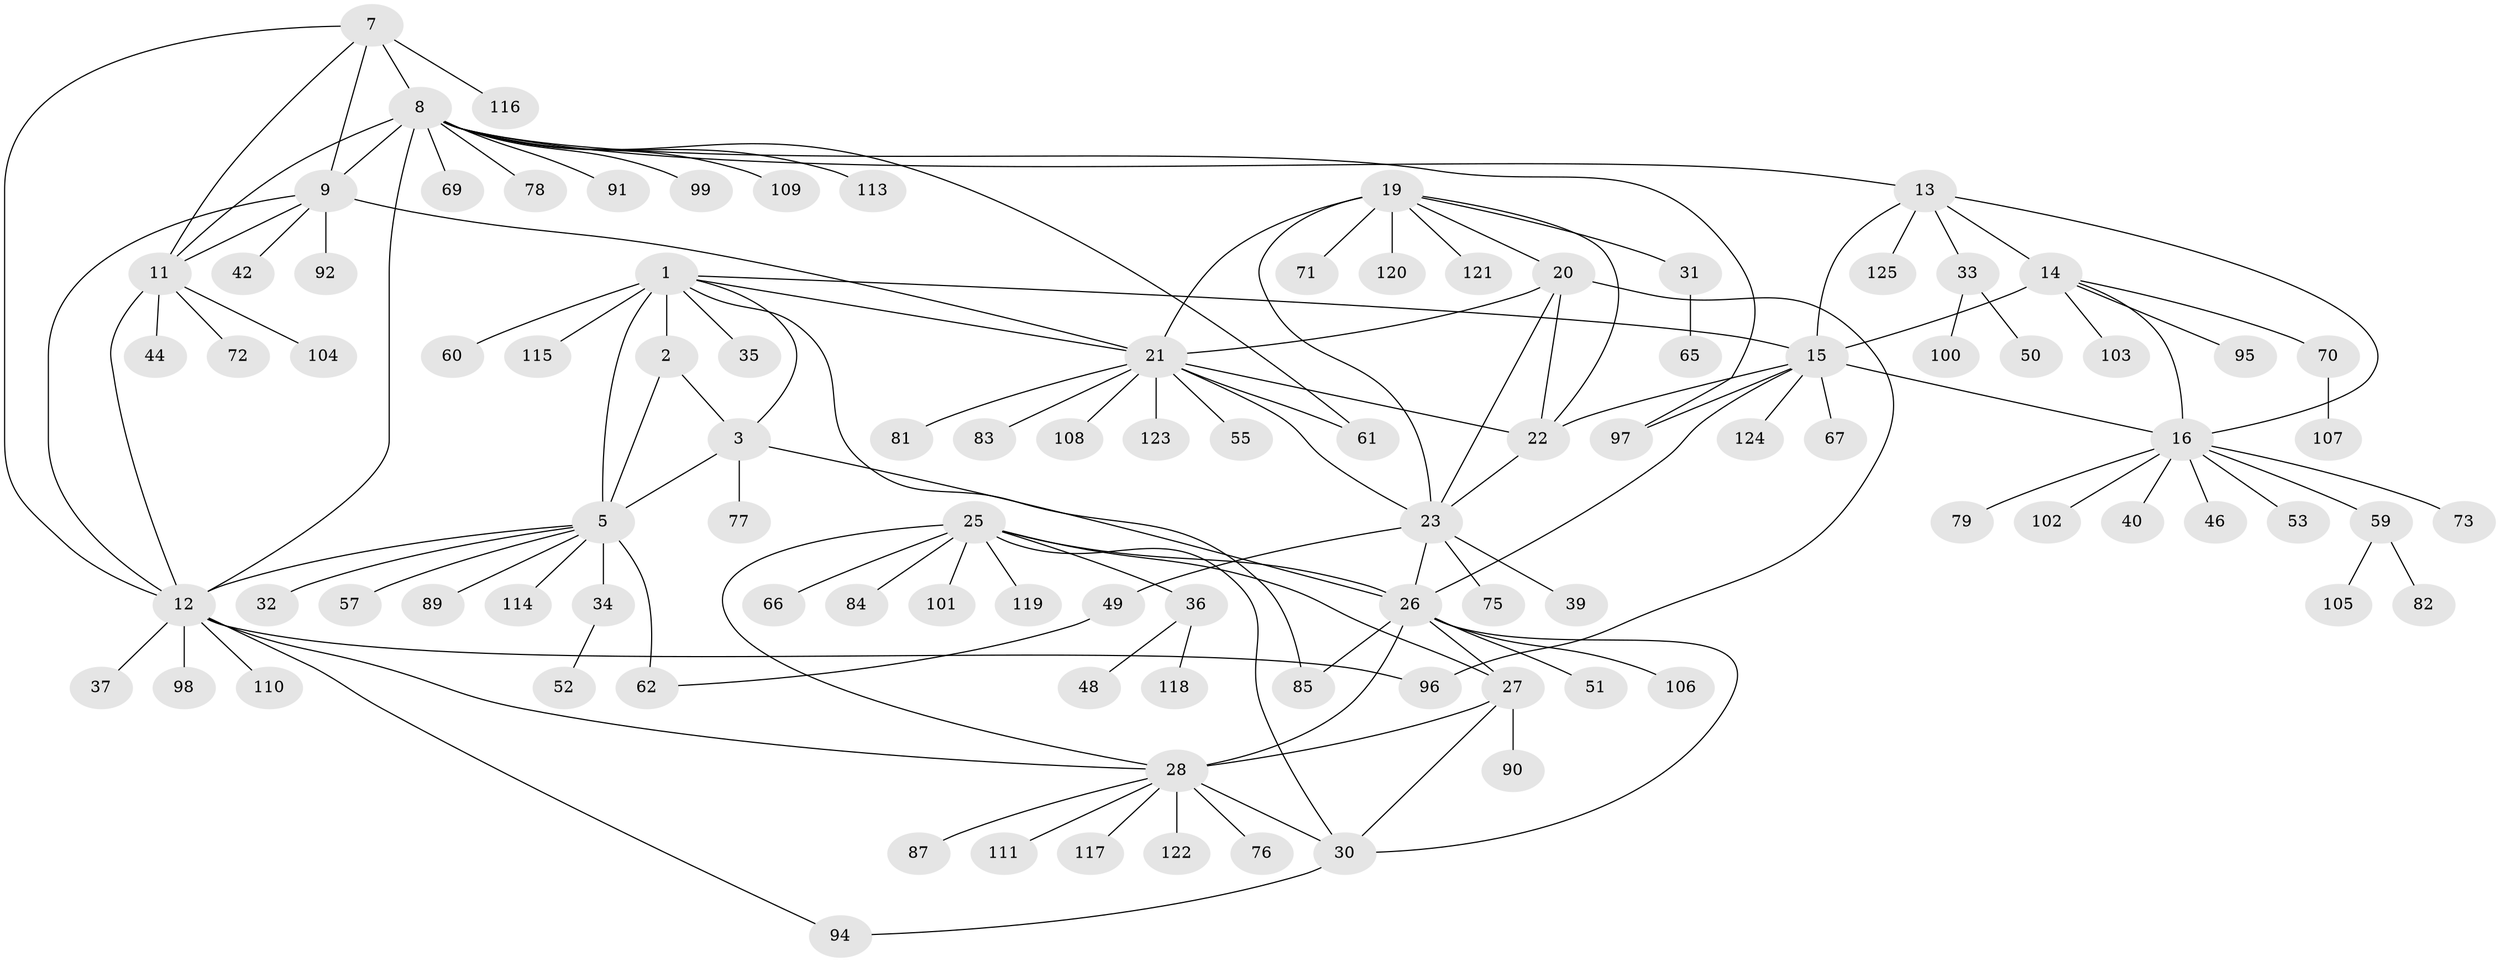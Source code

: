 // original degree distribution, {11: 0.023255813953488372, 6: 0.03875968992248062, 7: 0.05426356589147287, 5: 0.015503875968992248, 12: 0.015503875968992248, 10: 0.031007751937984496, 9: 0.03875968992248062, 13: 0.015503875968992248, 3: 0.031007751937984496, 2: 0.07751937984496124, 4: 0.015503875968992248, 1: 0.6434108527131783}
// Generated by graph-tools (version 1.1) at 2025/11/02/27/25 16:11:34]
// undirected, 101 vertices, 136 edges
graph export_dot {
graph [start="1"]
  node [color=gray90,style=filled];
  1 [super="+4"];
  2 [super="+64"];
  3;
  5 [super="+6"];
  7 [super="+88"];
  8 [super="+10"];
  9 [super="+127"];
  11 [super="+38"];
  12 [super="+54"];
  13 [super="+58"];
  14 [super="+18"];
  15 [super="+17"];
  16 [super="+47"];
  19 [super="+56"];
  20 [super="+86"];
  21 [super="+24"];
  22;
  23 [super="+68"];
  25 [super="+128"];
  26 [super="+112"];
  27 [super="+41"];
  28 [super="+29"];
  30;
  31 [super="+63"];
  32 [super="+93"];
  33 [super="+45"];
  34 [super="+43"];
  35;
  36 [super="+80"];
  37;
  39;
  40;
  42;
  44;
  46;
  48;
  49;
  50;
  51;
  52;
  53;
  55;
  57;
  59 [super="+74"];
  60;
  61;
  62;
  65;
  66;
  67;
  69;
  70;
  71;
  72;
  73;
  75;
  76;
  77;
  78;
  79;
  81;
  82;
  83;
  84;
  85;
  87;
  89;
  90;
  91;
  92;
  94;
  95;
  96 [super="+126"];
  97;
  98;
  99;
  100;
  101;
  102;
  103;
  104;
  105;
  106;
  107;
  108;
  109;
  110;
  111;
  113;
  114 [super="+129"];
  115;
  116;
  117;
  118;
  119;
  120;
  121;
  122;
  123;
  124;
  125;
  1 -- 2 [weight=2];
  1 -- 3 [weight=2];
  1 -- 5 [weight=4];
  1 -- 15;
  1 -- 21;
  1 -- 35;
  1 -- 60;
  1 -- 85;
  1 -- 115;
  2 -- 3;
  2 -- 5 [weight=2];
  3 -- 5 [weight=2];
  3 -- 26;
  3 -- 77;
  5 -- 32;
  5 -- 34;
  5 -- 12;
  5 -- 114;
  5 -- 89;
  5 -- 62;
  5 -- 57;
  7 -- 8 [weight=2];
  7 -- 9;
  7 -- 11;
  7 -- 12;
  7 -- 116;
  8 -- 9 [weight=2];
  8 -- 11 [weight=2];
  8 -- 12 [weight=2];
  8 -- 61;
  8 -- 78;
  8 -- 91;
  8 -- 97;
  8 -- 113;
  8 -- 99;
  8 -- 69;
  8 -- 13;
  8 -- 109;
  9 -- 11;
  9 -- 12;
  9 -- 42;
  9 -- 92;
  9 -- 21;
  11 -- 12;
  11 -- 44;
  11 -- 72;
  11 -- 104;
  12 -- 37;
  12 -- 94;
  12 -- 96;
  12 -- 98;
  12 -- 110;
  12 -- 28;
  13 -- 14 [weight=2];
  13 -- 15 [weight=2];
  13 -- 16;
  13 -- 33;
  13 -- 125;
  14 -- 15 [weight=4];
  14 -- 16 [weight=2];
  14 -- 103;
  14 -- 70;
  14 -- 95;
  15 -- 16 [weight=2];
  15 -- 22;
  15 -- 67;
  15 -- 97;
  15 -- 124;
  15 -- 26;
  16 -- 40;
  16 -- 46;
  16 -- 53;
  16 -- 59;
  16 -- 73;
  16 -- 79;
  16 -- 102;
  19 -- 20;
  19 -- 21 [weight=2];
  19 -- 22;
  19 -- 23;
  19 -- 31;
  19 -- 71;
  19 -- 120;
  19 -- 121;
  20 -- 21 [weight=2];
  20 -- 22;
  20 -- 23;
  20 -- 96;
  21 -- 22 [weight=2];
  21 -- 23 [weight=2];
  21 -- 55;
  21 -- 81;
  21 -- 83;
  21 -- 108;
  21 -- 123;
  21 -- 61;
  22 -- 23;
  23 -- 26;
  23 -- 39;
  23 -- 49;
  23 -- 75;
  25 -- 26;
  25 -- 27;
  25 -- 28 [weight=2];
  25 -- 30;
  25 -- 36;
  25 -- 66;
  25 -- 84;
  25 -- 101;
  25 -- 119;
  26 -- 27;
  26 -- 28 [weight=2];
  26 -- 30;
  26 -- 51;
  26 -- 85;
  26 -- 106;
  27 -- 28 [weight=2];
  27 -- 30;
  27 -- 90;
  28 -- 30 [weight=2];
  28 -- 76;
  28 -- 87;
  28 -- 122;
  28 -- 111;
  28 -- 117;
  30 -- 94;
  31 -- 65;
  33 -- 50;
  33 -- 100;
  34 -- 52;
  36 -- 48;
  36 -- 118;
  49 -- 62;
  59 -- 82;
  59 -- 105;
  70 -- 107;
}
